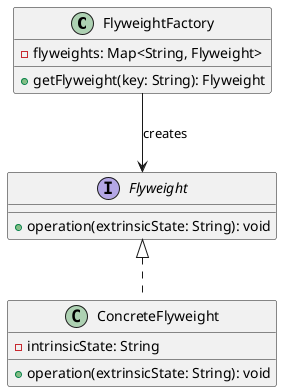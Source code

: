 @startuml
class FlyweightFactory {
    -flyweights: Map<String, Flyweight>
    +getFlyweight(key: String): Flyweight
}

interface Flyweight {
    +operation(extrinsicState: String): void
}

class ConcreteFlyweight implements Flyweight {
    -intrinsicState: String
    +operation(extrinsicState: String): void
}

FlyweightFactory --> Flyweight : creates
@enduml